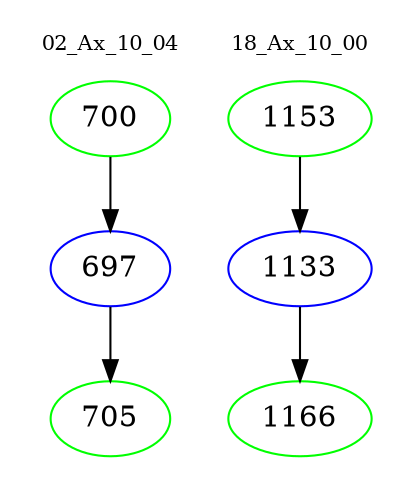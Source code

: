 digraph{
subgraph cluster_0 {
color = white
label = "02_Ax_10_04";
fontsize=10;
T0_700 [label="700", color="green"]
T0_700 -> T0_697 [color="black"]
T0_697 [label="697", color="blue"]
T0_697 -> T0_705 [color="black"]
T0_705 [label="705", color="green"]
}
subgraph cluster_1 {
color = white
label = "18_Ax_10_00";
fontsize=10;
T1_1153 [label="1153", color="green"]
T1_1153 -> T1_1133 [color="black"]
T1_1133 [label="1133", color="blue"]
T1_1133 -> T1_1166 [color="black"]
T1_1166 [label="1166", color="green"]
}
}

